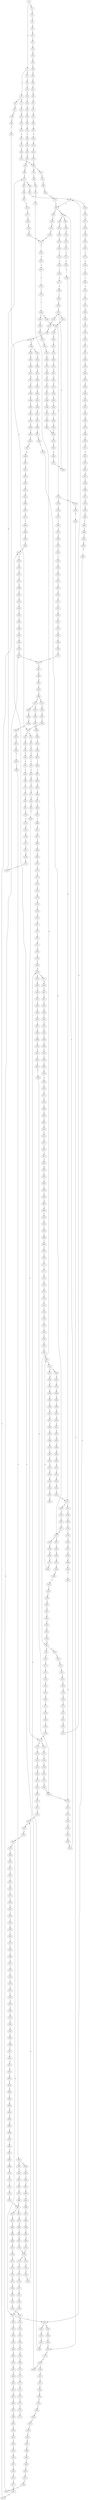 strict digraph  {
	S0 -> S1 [ label = A ];
	S0 -> S2 [ label = G ];
	S1 -> S3 [ label = A ];
	S1 -> S4 [ label = C ];
	S2 -> S5 [ label = A ];
	S3 -> S6 [ label = A ];
	S4 -> S7 [ label = G ];
	S4 -> S8 [ label = C ];
	S5 -> S9 [ label = G ];
	S6 -> S10 [ label = C ];
	S7 -> S11 [ label = C ];
	S8 -> S12 [ label = G ];
	S9 -> S13 [ label = A ];
	S10 -> S14 [ label = T ];
	S11 -> S15 [ label = G ];
	S12 -> S16 [ label = G ];
	S13 -> S17 [ label = A ];
	S14 -> S18 [ label = T ];
	S15 -> S19 [ label = G ];
	S16 -> S20 [ label = A ];
	S17 -> S21 [ label = C ];
	S18 -> S22 [ label = T ];
	S19 -> S23 [ label = T ];
	S20 -> S24 [ label = C ];
	S21 -> S25 [ label = T ];
	S22 -> S26 [ label = G ];
	S23 -> S27 [ label = G ];
	S24 -> S28 [ label = G ];
	S25 -> S29 [ label = G ];
	S26 -> S30 [ label = C ];
	S27 -> S31 [ label = C ];
	S28 -> S32 [ label = C ];
	S28 -> S33 [ label = T ];
	S29 -> S34 [ label = G ];
	S30 -> S35 [ label = C ];
	S31 -> S36 [ label = C ];
	S32 -> S37 [ label = C ];
	S33 -> S38 [ label = C ];
	S34 -> S39 [ label = C ];
	S35 -> S40 [ label = G ];
	S36 -> S41 [ label = G ];
	S37 -> S42 [ label = C ];
	S38 -> S43 [ label = G ];
	S39 -> S44 [ label = G ];
	S40 -> S45 [ label = T ];
	S41 -> S46 [ label = C ];
	S42 -> S47 [ label = A ];
	S43 -> S48 [ label = T ];
	S44 -> S49 [ label = C ];
	S45 -> S50 [ label = A ];
	S46 -> S51 [ label = C ];
	S46 -> S52 [ label = A ];
	S47 -> S53 [ label = T ];
	S48 -> S54 [ label = G ];
	S49 -> S55 [ label = A ];
	S50 -> S56 [ label = G ];
	S51 -> S57 [ label = G ];
	S52 -> S58 [ label = A ];
	S53 -> S59 [ label = C ];
	S54 -> S60 [ label = A ];
	S55 -> S61 [ label = G ];
	S56 -> S62 [ label = C ];
	S57 -> S63 [ label = G ];
	S58 -> S64 [ label = C ];
	S59 -> S65 [ label = G ];
	S60 -> S66 [ label = C ];
	S61 -> S67 [ label = C ];
	S62 -> S68 [ label = C ];
	S63 -> S69 [ label = T ];
	S64 -> S70 [ label = C ];
	S65 -> S71 [ label = T ];
	S66 -> S72 [ label = C ];
	S67 -> S73 [ label = G ];
	S68 -> S74 [ label = G ];
	S69 -> S75 [ label = G ];
	S70 -> S76 [ label = A ];
	S71 -> S77 [ label = C ];
	S72 -> S78 [ label = G ];
	S73 -> S79 [ label = G ];
	S74 -> S80 [ label = G ];
	S74 -> S81 [ label = C ];
	S75 -> S82 [ label = G ];
	S76 -> S83 [ label = G ];
	S77 -> S84 [ label = C ];
	S78 -> S85 [ label = G ];
	S79 -> S86 [ label = G ];
	S80 -> S87 [ label = T ];
	S81 -> S88 [ label = T ];
	S82 -> S89 [ label = T ];
	S82 -> S90 [ label = A ];
	S83 -> S91 [ label = A ];
	S83 -> S92 [ label = T ];
	S84 -> S93 [ label = T ];
	S85 -> S94 [ label = T ];
	S86 -> S95 [ label = T ];
	S87 -> S96 [ label = G ];
	S88 -> S97 [ label = G ];
	S89 -> S98 [ label = G ];
	S89 -> S99 [ label = T ];
	S90 -> S100 [ label = A ];
	S91 -> S101 [ label = A ];
	S92 -> S102 [ label = C ];
	S93 -> S103 [ label = C ];
	S94 -> S104 [ label = C ];
	S95 -> S105 [ label = G ];
	S96 -> S106 [ label = A ];
	S96 -> S82 [ label = G ];
	S97 -> S107 [ label = G ];
	S98 -> S108 [ label = G ];
	S99 -> S109 [ label = A ];
	S100 -> S110 [ label = G ];
	S101 -> S111 [ label = C ];
	S102 -> S112 [ label = G ];
	S103 -> S113 [ label = T ];
	S104 -> S114 [ label = G ];
	S105 -> S115 [ label = C ];
	S106 -> S116 [ label = C ];
	S107 -> S117 [ label = A ];
	S108 -> S118 [ label = A ];
	S109 -> S119 [ label = G ];
	S110 -> S120 [ label = A ];
	S111 -> S121 [ label = A ];
	S112 -> S122 [ label = C ];
	S113 -> S123 [ label = T ];
	S113 -> S124 [ label = G ];
	S114 -> S125 [ label = C ];
	S115 -> S126 [ label = C ];
	S116 -> S127 [ label = G ];
	S117 -> S128 [ label = A ];
	S118 -> S129 [ label = A ];
	S119 -> S130 [ label = A ];
	S120 -> S131 [ label = A ];
	S121 -> S132 [ label = G ];
	S122 -> S133 [ label = G ];
	S123 -> S134 [ label = C ];
	S124 -> S135 [ label = T ];
	S125 -> S136 [ label = G ];
	S126 -> S137 [ label = G ];
	S127 -> S138 [ label = T ];
	S128 -> S139 [ label = G ];
	S129 -> S140 [ label = C ];
	S130 -> S141 [ label = A ];
	S131 -> S142 [ label = C ];
	S132 -> S143 [ label = C ];
	S133 -> S144 [ label = C ];
	S134 -> S145 [ label = T ];
	S135 -> S146 [ label = C ];
	S136 -> S147 [ label = T ];
	S137 -> S46 [ label = C ];
	S138 -> S148 [ label = G ];
	S139 -> S149 [ label = A ];
	S140 -> S150 [ label = C ];
	S141 -> S151 [ label = G ];
	S142 -> S152 [ label = G ];
	S143 -> S153 [ label = C ];
	S144 -> S154 [ label = A ];
	S145 -> S155 [ label = C ];
	S146 -> S156 [ label = G ];
	S147 -> S157 [ label = A ];
	S148 -> S158 [ label = G ];
	S149 -> S131 [ label = A ];
	S150 -> S159 [ label = T ];
	S151 -> S160 [ label = G ];
	S152 -> S161 [ label = G ];
	S153 -> S162 [ label = G ];
	S154 -> S163 [ label = G ];
	S155 -> S164 [ label = G ];
	S156 -> S165 [ label = T ];
	S157 -> S166 [ label = G ];
	S158 -> S167 [ label = G ];
	S159 -> S168 [ label = C ];
	S160 -> S169 [ label = G ];
	S161 -> S170 [ label = C ];
	S162 -> S171 [ label = T ];
	S163 -> S172 [ label = C ];
	S164 -> S173 [ label = G ];
	S165 -> S174 [ label = G ];
	S166 -> S175 [ label = C ];
	S167 -> S176 [ label = T ];
	S168 -> S177 [ label = G ];
	S169 -> S178 [ label = G ];
	S170 -> S179 [ label = A ];
	S171 -> S180 [ label = C ];
	S172 -> S181 [ label = C ];
	S173 -> S182 [ label = A ];
	S174 -> S183 [ label = G ];
	S175 -> S184 [ label = C ];
	S176 -> S185 [ label = A ];
	S177 -> S186 [ label = G ];
	S178 -> S187 [ label = T ];
	S178 -> S188 [ label = G ];
	S179 -> S189 [ label = C ];
	S180 -> S190 [ label = C ];
	S181 -> S191 [ label = G ];
	S182 -> S192 [ label = G ];
	S183 -> S193 [ label = T ];
	S184 -> S74 [ label = G ];
	S185 -> S194 [ label = C ];
	S186 -> S195 [ label = C ];
	S187 -> S196 [ label = C ];
	S188 -> S197 [ label = T ];
	S189 -> S198 [ label = C ];
	S189 -> S199 [ label = T ];
	S190 -> S200 [ label = T ];
	S191 -> S201 [ label = G ];
	S192 -> S202 [ label = A ];
	S193 -> S203 [ label = A ];
	S194 -> S204 [ label = T ];
	S195 -> S205 [ label = A ];
	S196 -> S206 [ label = T ];
	S197 -> S207 [ label = C ];
	S198 -> S208 [ label = G ];
	S199 -> S209 [ label = G ];
	S200 -> S210 [ label = C ];
	S201 -> S211 [ label = T ];
	S202 -> S212 [ label = G ];
	S203 -> S213 [ label = C ];
	S204 -> S214 [ label = A ];
	S205 -> S215 [ label = C ];
	S206 -> S216 [ label = C ];
	S207 -> S217 [ label = C ];
	S208 -> S218 [ label = A ];
	S208 -> S219 [ label = G ];
	S209 -> S220 [ label = G ];
	S210 -> S113 [ label = T ];
	S211 -> S96 [ label = G ];
	S212 -> S221 [ label = G ];
	S213 -> S222 [ label = C ];
	S214 -> S223 [ label = T ];
	S215 -> S224 [ label = G ];
	S215 -> S225 [ label = C ];
	S216 -> S226 [ label = T ];
	S217 -> S227 [ label = G ];
	S218 -> S228 [ label = G ];
	S218 -> S229 [ label = A ];
	S219 -> S230 [ label = G ];
	S220 -> S231 [ label = G ];
	S221 -> S232 [ label = T ];
	S222 -> S233 [ label = G ];
	S223 -> S234 [ label = T ];
	S224 -> S235 [ label = C ];
	S225 -> S208 [ label = G ];
	S226 -> S236 [ label = C ];
	S227 -> S237 [ label = C ];
	S227 -> S238 [ label = T ];
	S228 -> S239 [ label = T ];
	S229 -> S240 [ label = T ];
	S230 -> S241 [ label = A ];
	S231 -> S242 [ label = A ];
	S232 -> S243 [ label = C ];
	S233 -> S244 [ label = G ];
	S234 -> S245 [ label = G ];
	S235 -> S246 [ label = G ];
	S236 -> S247 [ label = G ];
	S237 -> S248 [ label = C ];
	S238 -> S249 [ label = C ];
	S239 -> S250 [ label = C ];
	S240 -> S251 [ label = G ];
	S241 -> S252 [ label = A ];
	S242 -> S253 [ label = A ];
	S243 -> S254 [ label = C ];
	S244 -> S255 [ label = T ];
	S245 -> S256 [ label = G ];
	S246 -> S257 [ label = C ];
	S247 -> S258 [ label = T ];
	S248 -> S259 [ label = G ];
	S249 -> S260 [ label = G ];
	S250 -> S261 [ label = C ];
	S251 -> S262 [ label = T ];
	S252 -> S263 [ label = T ];
	S253 -> S264 [ label = C ];
	S254 -> S265 [ label = C ];
	S255 -> S266 [ label = G ];
	S256 -> S267 [ label = A ];
	S257 -> S268 [ label = G ];
	S258 -> S269 [ label = G ];
	S259 -> S270 [ label = G ];
	S260 -> S271 [ label = G ];
	S261 -> S272 [ label = A ];
	S262 -> S273 [ label = A ];
	S263 -> S274 [ label = T ];
	S264 -> S275 [ label = T ];
	S265 -> S276 [ label = A ];
	S265 -> S277 [ label = G ];
	S266 -> S278 [ label = G ];
	S267 -> S279 [ label = A ];
	S268 -> S280 [ label = C ];
	S268 -> S281 [ label = G ];
	S269 -> S282 [ label = G ];
	S270 -> S283 [ label = A ];
	S271 -> S284 [ label = A ];
	S272 -> S285 [ label = G ];
	S273 -> S286 [ label = G ];
	S274 -> S287 [ label = G ];
	S275 -> S288 [ label = G ];
	S276 -> S289 [ label = G ];
	S277 -> S290 [ label = G ];
	S277 -> S291 [ label = A ];
	S278 -> S89 [ label = T ];
	S279 -> S292 [ label = C ];
	S280 -> S293 [ label = G ];
	S281 -> S294 [ label = C ];
	S282 -> S295 [ label = T ];
	S283 -> S296 [ label = A ];
	S284 -> S297 [ label = A ];
	S285 -> S298 [ label = T ];
	S285 -> S299 [ label = C ];
	S286 -> S300 [ label = T ];
	S287 -> S301 [ label = A ];
	S288 -> S302 [ label = G ];
	S289 -> S303 [ label = A ];
	S290 -> S304 [ label = A ];
	S291 -> S305 [ label = G ];
	S291 -> S306 [ label = A ];
	S292 -> S307 [ label = G ];
	S293 -> S308 [ label = T ];
	S294 -> S309 [ label = T ];
	S295 -> S203 [ label = A ];
	S296 -> S310 [ label = C ];
	S297 -> S311 [ label = C ];
	S298 -> S312 [ label = A ];
	S299 -> S313 [ label = T ];
	S300 -> S314 [ label = T ];
	S301 -> S315 [ label = A ];
	S302 -> S316 [ label = A ];
	S303 -> S317 [ label = G ];
	S304 -> S318 [ label = G ];
	S305 -> S319 [ label = T ];
	S306 -> S320 [ label = G ];
	S307 -> S321 [ label = G ];
	S308 -> S322 [ label = C ];
	S309 -> S323 [ label = G ];
	S310 -> S324 [ label = T ];
	S311 -> S325 [ label = A ];
	S311 -> S326 [ label = T ];
	S312 -> S327 [ label = G ];
	S313 -> S328 [ label = T ];
	S314 -> S329 [ label = T ];
	S315 -> S330 [ label = C ];
	S316 -> S331 [ label = C ];
	S317 -> S332 [ label = C ];
	S318 -> S333 [ label = G ];
	S319 -> S334 [ label = C ];
	S320 -> S335 [ label = T ];
	S321 -> S336 [ label = T ];
	S322 -> S337 [ label = G ];
	S323 -> S338 [ label = G ];
	S324 -> S339 [ label = G ];
	S325 -> S340 [ label = G ];
	S326 -> S341 [ label = A ];
	S327 -> S342 [ label = G ];
	S328 -> S343 [ label = C ];
	S329 -> S344 [ label = C ];
	S330 -> S345 [ label = C ];
	S331 -> S346 [ label = C ];
	S332 -> S347 [ label = C ];
	S333 -> S348 [ label = C ];
	S334 -> S261 [ label = C ];
	S335 -> S349 [ label = C ];
	S336 -> S350 [ label = A ];
	S337 -> S351 [ label = A ];
	S338 -> S352 [ label = A ];
	S339 -> S353 [ label = C ];
	S340 -> S354 [ label = G ];
	S341 -> S355 [ label = C ];
	S342 -> S356 [ label = G ];
	S343 -> S357 [ label = A ];
	S344 -> S358 [ label = A ];
	S345 -> S359 [ label = C ];
	S346 -> S360 [ label = C ];
	S347 -> S361 [ label = A ];
	S348 -> S362 [ label = G ];
	S349 -> S363 [ label = G ];
	S350 -> S364 [ label = C ];
	S351 -> S365 [ label = C ];
	S352 -> S366 [ label = A ];
	S353 -> S367 [ label = A ];
	S354 -> S368 [ label = A ];
	S355 -> S369 [ label = A ];
	S356 -> S370 [ label = T ];
	S357 -> S371 [ label = C ];
	S358 -> S372 [ label = C ];
	S359 -> S373 [ label = G ];
	S360 -> S374 [ label = G ];
	S361 -> S375 [ label = C ];
	S362 -> S376 [ label = T ];
	S363 -> S377 [ label = C ];
	S363 -> S378 [ label = A ];
	S364 -> S379 [ label = G ];
	S365 -> S380 [ label = G ];
	S366 -> S381 [ label = T ];
	S367 -> S382 [ label = A ];
	S368 -> S383 [ label = A ];
	S369 -> S384 [ label = A ];
	S370 -> S385 [ label = C ];
	S371 -> S386 [ label = G ];
	S372 -> S387 [ label = T ];
	S373 -> S388 [ label = T ];
	S374 -> S389 [ label = T ];
	S375 -> S390 [ label = G ];
	S376 -> S391 [ label = G ];
	S377 -> S392 [ label = G ];
	S378 -> S393 [ label = G ];
	S379 -> S394 [ label = A ];
	S380 -> S395 [ label = C ];
	S381 -> S396 [ label = G ];
	S382 -> S397 [ label = C ];
	S383 -> S398 [ label = T ];
	S384 -> S399 [ label = C ];
	S385 -> S400 [ label = A ];
	S386 -> S401 [ label = C ];
	S387 -> S402 [ label = C ];
	S388 -> S403 [ label = C ];
	S389 -> S404 [ label = C ];
	S390 -> S405 [ label = G ];
	S391 -> S406 [ label = G ];
	S392 -> S407 [ label = G ];
	S393 -> S408 [ label = G ];
	S394 -> S409 [ label = A ];
	S395 -> S410 [ label = G ];
	S396 -> S411 [ label = G ];
	S397 -> S412 [ label = C ];
	S398 -> S413 [ label = A ];
	S399 -> S414 [ label = G ];
	S400 -> S415 [ label = C ];
	S401 -> S416 [ label = C ];
	S402 -> S417 [ label = C ];
	S403 -> S418 [ label = T ];
	S404 -> S418 [ label = T ];
	S405 -> S419 [ label = T ];
	S406 -> S420 [ label = T ];
	S407 -> S421 [ label = C ];
	S408 -> S422 [ label = T ];
	S409 -> S423 [ label = G ];
	S410 -> S424 [ label = C ];
	S411 -> S425 [ label = G ];
	S412 -> S426 [ label = A ];
	S413 -> S427 [ label = G ];
	S414 -> S428 [ label = A ];
	S415 -> S429 [ label = T ];
	S416 -> S430 [ label = C ];
	S417 -> S431 [ label = T ];
	S418 -> S432 [ label = C ];
	S419 -> S433 [ label = T ];
	S420 -> S434 [ label = A ];
	S421 -> S435 [ label = T ];
	S422 -> S436 [ label = A ];
	S423 -> S437 [ label = A ];
	S424 -> S438 [ label = C ];
	S425 -> S439 [ label = G ];
	S426 -> S83 [ label = G ];
	S427 -> S440 [ label = T ];
	S428 -> S441 [ label = A ];
	S429 -> S442 [ label = C ];
	S430 -> S443 [ label = T ];
	S431 -> S444 [ label = T ];
	S432 -> S445 [ label = G ];
	S433 -> S446 [ label = A ];
	S434 -> S447 [ label = T ];
	S435 -> S448 [ label = A ];
	S436 -> S449 [ label = T ];
	S437 -> S450 [ label = A ];
	S438 -> S451 [ label = T ];
	S439 -> S452 [ label = T ];
	S440 -> S453 [ label = C ];
	S441 -> S454 [ label = A ];
	S442 -> S455 [ label = G ];
	S443 -> S456 [ label = T ];
	S444 -> S457 [ label = T ];
	S445 -> S458 [ label = G ];
	S446 -> S459 [ label = C ];
	S447 -> S460 [ label = G ];
	S448 -> S461 [ label = T ];
	S449 -> S462 [ label = A ];
	S450 -> S463 [ label = G ];
	S451 -> S464 [ label = C ];
	S452 -> S465 [ label = C ];
	S453 -> S466 [ label = T ];
	S454 -> S467 [ label = A ];
	S455 -> S468 [ label = C ];
	S456 -> S469 [ label = C ];
	S457 -> S470 [ label = C ];
	S458 -> S471 [ label = C ];
	S459 -> S472 [ label = T ];
	S460 -> S473 [ label = A ];
	S461 -> S474 [ label = A ];
	S462 -> S475 [ label = A ];
	S463 -> S476 [ label = T ];
	S464 -> S477 [ label = G ];
	S465 -> S478 [ label = C ];
	S466 -> S479 [ label = C ];
	S467 -> S480 [ label = C ];
	S468 -> S481 [ label = T ];
	S469 -> S482 [ label = A ];
	S470 -> S483 [ label = A ];
	S471 -> S484 [ label = A ];
	S472 -> S485 [ label = G ];
	S473 -> S486 [ label = G ];
	S474 -> S487 [ label = G ];
	S475 -> S488 [ label = G ];
	S476 -> S489 [ label = G ];
	S477 -> S490 [ label = G ];
	S478 -> S227 [ label = G ];
	S479 -> S491 [ label = T ];
	S480 -> S492 [ label = A ];
	S481 -> S493 [ label = T ];
	S482 -> S494 [ label = T ];
	S483 -> S495 [ label = T ];
	S484 -> S215 [ label = C ];
	S485 -> S496 [ label = C ];
	S486 -> S497 [ label = C ];
	S487 -> S498 [ label = T ];
	S488 -> S499 [ label = T ];
	S489 -> S500 [ label = T ];
	S490 -> S501 [ label = G ];
	S491 -> S502 [ label = C ];
	S492 -> S503 [ label = G ];
	S493 -> S504 [ label = C ];
	S494 -> S505 [ label = C ];
	S495 -> S506 [ label = C ];
	S496 -> S507 [ label = A ];
	S497 -> S508 [ label = G ];
	S498 -> S509 [ label = A ];
	S499 -> S510 [ label = C ];
	S500 -> S511 [ label = C ];
	S501 -> S512 [ label = C ];
	S502 -> S513 [ label = T ];
	S503 -> S514 [ label = A ];
	S504 -> S515 [ label = A ];
	S505 -> S516 [ label = C ];
	S506 -> S517 [ label = C ];
	S507 -> S518 [ label = G ];
	S508 -> S519 [ label = G ];
	S509 -> S520 [ label = G ];
	S510 -> S521 [ label = G ];
	S511 -> S522 [ label = C ];
	S512 -> S523 [ label = T ];
	S513 -> S524 [ label = G ];
	S514 -> S525 [ label = A ];
	S515 -> S526 [ label = T ];
	S516 -> S527 [ label = A ];
	S517 -> S527 [ label = A ];
	S518 -> S528 [ label = A ];
	S519 -> S529 [ label = T ];
	S520 -> S530 [ label = C ];
	S521 -> S531 [ label = T ];
	S522 -> S532 [ label = T ];
	S523 -> S533 [ label = C ];
	S524 -> S534 [ label = A ];
	S525 -> S535 [ label = G ];
	S526 -> S536 [ label = C ];
	S527 -> S537 [ label = G ];
	S528 -> S538 [ label = C ];
	S529 -> S539 [ label = C ];
	S530 -> S540 [ label = C ];
	S531 -> S541 [ label = G ];
	S532 -> S542 [ label = G ];
	S533 -> S543 [ label = A ];
	S534 -> S544 [ label = G ];
	S535 -> S545 [ label = G ];
	S536 -> S516 [ label = C ];
	S537 -> S546 [ label = A ];
	S538 -> S547 [ label = G ];
	S539 -> S548 [ label = G ];
	S540 -> S549 [ label = G ];
	S541 -> S550 [ label = G ];
	S542 -> S551 [ label = G ];
	S543 -> S552 [ label = C ];
	S544 -> S553 [ label = T ];
	S545 -> S554 [ label = G ];
	S546 -> S555 [ label = A ];
	S547 -> S556 [ label = G ];
	S548 -> S557 [ label = C ];
	S549 -> S558 [ label = A ];
	S550 -> S193 [ label = T ];
	S551 -> S559 [ label = C ];
	S552 -> S560 [ label = G ];
	S553 -> S561 [ label = A ];
	S554 -> S178 [ label = G ];
	S555 -> S562 [ label = C ];
	S556 -> S563 [ label = A ];
	S557 -> S564 [ label = A ];
	S558 -> S565 [ label = A ];
	S559 -> S566 [ label = C ];
	S560 -> S567 [ label = T ];
	S562 -> S568 [ label = C ];
	S563 -> S569 [ label = C ];
	S564 -> S570 [ label = C ];
	S565 -> S571 [ label = A ];
	S566 -> S572 [ label = T ];
	S567 -> S573 [ label = C ];
	S568 -> S574 [ label = A ];
	S568 -> S575 [ label = G ];
	S569 -> S576 [ label = A ];
	S570 -> S577 [ label = G ];
	S571 -> S578 [ label = C ];
	S572 -> S579 [ label = G ];
	S573 -> S580 [ label = C ];
	S574 -> S581 [ label = G ];
	S574 -> S582 [ label = C ];
	S575 -> S583 [ label = G ];
	S576 -> S584 [ label = C ];
	S577 -> S585 [ label = C ];
	S578 -> S586 [ label = C ];
	S579 -> S587 [ label = G ];
	S580 -> S588 [ label = A ];
	S581 -> S589 [ label = A ];
	S582 -> S590 [ label = C ];
	S583 -> S591 [ label = A ];
	S584 -> S592 [ label = A ];
	S585 -> S593 [ label = G ];
	S586 -> S594 [ label = C ];
	S587 -> S595 [ label = G ];
	S588 -> S596 [ label = G ];
	S589 -> S597 [ label = C ];
	S590 -> S598 [ label = A ];
	S591 -> S599 [ label = C ];
	S592 -> S600 [ label = C ];
	S593 -> S257 [ label = C ];
	S594 -> S601 [ label = C ];
	S595 -> S602 [ label = T ];
	S596 -> S603 [ label = C ];
	S597 -> S604 [ label = T ];
	S598 -> S605 [ label = C ];
	S599 -> S28 [ label = G ];
	S600 -> S606 [ label = C ];
	S601 -> S607 [ label = G ];
	S602 -> S608 [ label = C ];
	S603 -> S313 [ label = T ];
	S604 -> S609 [ label = C ];
	S605 -> S610 [ label = C ];
	S606 -> S611 [ label = T ];
	S607 -> S612 [ label = A ];
	S608 -> S613 [ label = C ];
	S609 -> S614 [ label = C ];
	S610 -> S615 [ label = C ];
	S611 -> S616 [ label = C ];
	S612 -> S617 [ label = C ];
	S613 -> S618 [ label = C ];
	S614 -> S619 [ label = C ];
	S615 -> S620 [ label = C ];
	S616 -> S621 [ label = T ];
	S617 -> S622 [ label = T ];
	S618 -> S623 [ label = G ];
	S619 -> S624 [ label = A ];
	S620 -> S625 [ label = T ];
	S621 -> S626 [ label = A ];
	S622 -> S627 [ label = A ];
	S623 -> S291 [ label = A ];
	S624 -> S628 [ label = T ];
	S625 -> S629 [ label = T ];
	S626 -> S630 [ label = G ];
	S627 -> S631 [ label = G ];
	S628 -> S632 [ label = C ];
	S629 -> S633 [ label = C ];
	S630 -> S634 [ label = A ];
	S631 -> S635 [ label = A ];
	S632 -> S636 [ label = T ];
	S633 -> S637 [ label = C ];
	S633 -> S638 [ label = G ];
	S634 -> S639 [ label = A ];
	S635 -> S640 [ label = A ];
	S636 -> S641 [ label = G ];
	S637 -> S642 [ label = T ];
	S638 -> S643 [ label = A ];
	S639 -> S644 [ label = C ];
	S640 -> S645 [ label = T ];
	S641 -> S646 [ label = C ];
	S642 -> S647 [ label = G ];
	S643 -> S648 [ label = T ];
	S644 -> S649 [ label = G ];
	S645 -> S650 [ label = C ];
	S646 -> S651 [ label = C ];
	S647 -> S652 [ label = T ];
	S648 -> S653 [ label = C ];
	S649 -> S654 [ label = A ];
	S650 -> S655 [ label = G ];
	S651 -> S656 [ label = A ];
	S652 -> S657 [ label = C ];
	S653 -> S658 [ label = G ];
	S654 -> S659 [ label = G ];
	S655 -> S660 [ label = G ];
	S656 -> S661 [ label = G ];
	S657 -> S662 [ label = C ];
	S658 -> S663 [ label = T ];
	S659 -> S664 [ label = G ];
	S660 -> S665 [ label = G ];
	S661 -> S666 [ label = T ];
	S662 -> S667 [ label = T ];
	S663 -> S668 [ label = T ];
	S664 -> S669 [ label = T ];
	S665 -> S670 [ label = T ];
	S666 -> S671 [ label = C ];
	S667 -> S672 [ label = A ];
	S667 -> S673 [ label = T ];
	S668 -> S674 [ label = T ];
	S669 -> S675 [ label = G ];
	S670 -> S676 [ label = A ];
	S671 -> S677 [ label = G ];
	S672 -> S678 [ label = C ];
	S673 -> S679 [ label = G ];
	S674 -> S680 [ label = G ];
	S675 -> S681 [ label = T ];
	S676 -> S682 [ label = T ];
	S677 -> S683 [ label = T ];
	S678 -> S684 [ label = T ];
	S679 -> S685 [ label = T ];
	S680 -> S686 [ label = T ];
	S681 -> S687 [ label = C ];
	S682 -> S688 [ label = C ];
	S683 -> S689 [ label = A ];
	S684 -> S690 [ label = A ];
	S685 -> S691 [ label = A ];
	S686 -> S692 [ label = A ];
	S687 -> S693 [ label = C ];
	S688 -> S694 [ label = C ];
	S689 -> S695 [ label = A ];
	S690 -> S696 [ label = C ];
	S691 -> S697 [ label = G ];
	S692 -> S698 [ label = G ];
	S693 -> S699 [ label = C ];
	S694 -> S700 [ label = C ];
	S695 -> S701 [ label = G ];
	S696 -> S702 [ label = C ];
	S697 -> S703 [ label = G ];
	S698 -> S704 [ label = G ];
	S699 -> S705 [ label = T ];
	S700 -> S706 [ label = G ];
	S701 -> S707 [ label = A ];
	S702 -> S708 [ label = A ];
	S703 -> S709 [ label = A ];
	S704 -> S709 [ label = A ];
	S705 -> S710 [ label = G ];
	S706 -> S711 [ label = A ];
	S707 -> S712 [ label = C ];
	S708 -> S713 [ label = G ];
	S709 -> S714 [ label = G ];
	S709 -> S715 [ label = A ];
	S710 -> S716 [ label = T ];
	S711 -> S717 [ label = A ];
	S712 -> S718 [ label = G ];
	S713 -> S719 [ label = G ];
	S714 -> S720 [ label = A ];
	S715 -> S721 [ label = A ];
	S716 -> S722 [ label = C ];
	S717 -> S723 [ label = A ];
	S718 -> S724 [ label = G ];
	S719 -> S725 [ label = A ];
	S720 -> S726 [ label = G ];
	S721 -> S727 [ label = G ];
	S722 -> S728 [ label = C ];
	S723 -> S729 [ label = G ];
	S724 -> S730 [ label = C ];
	S725 -> S731 [ label = G ];
	S726 -> S732 [ label = G ];
	S727 -> S733 [ label = G ];
	S728 -> S667 [ label = T ];
	S729 -> S734 [ label = T ];
	S730 -> S735 [ label = T ];
	S731 -> S736 [ label = A ];
	S732 -> S232 [ label = T ];
	S733 -> S737 [ label = T ];
	S734 -> S738 [ label = G ];
	S735 -> S739 [ label = C ];
	S736 -> S740 [ label = G ];
	S737 -> S741 [ label = C ];
	S738 -> S742 [ label = T ];
	S739 -> S743 [ label = T ];
	S740 -> S744 [ label = T ];
	S741 -> S745 [ label = C ];
	S742 -> S746 [ label = C ];
	S743 -> S747 [ label = C ];
	S744 -> S748 [ label = C ];
	S745 -> S749 [ label = C ];
	S746 -> S750 [ label = G ];
	S747 -> S751 [ label = G ];
	S748 -> S752 [ label = A ];
	S749 -> S277 [ label = G ];
	S750 -> S753 [ label = T ];
	S751 -> S754 [ label = A ];
	S752 -> S755 [ label = G ];
	S753 -> S756 [ label = C ];
	S754 -> S757 [ label = A ];
	S755 -> S758 [ label = G ];
	S756 -> S759 [ label = G ];
	S757 -> S760 [ label = G ];
	S758 -> S761 [ label = A ];
	S759 -> S762 [ label = G ];
	S760 -> S763 [ label = T ];
	S761 -> S764 [ label = C ];
	S762 -> S765 [ label = A ];
	S763 -> S766 [ label = C ];
	S764 -> S767 [ label = C ];
	S765 -> S297 [ label = A ];
	S766 -> S363 [ label = G ];
	S767 -> S768 [ label = A ];
	S768 -> S769 [ label = G ];
	S769 -> S770 [ label = T ];
	S770 -> S771 [ label = C ];
	S771 -> S772 [ label = T ];
	S772 -> S773 [ label = C ];
	S773 -> S774 [ label = T ];
	S774 -> S775 [ label = G ];
	S775 -> S776 [ label = T ];
	S776 -> S777 [ label = A ];
}
